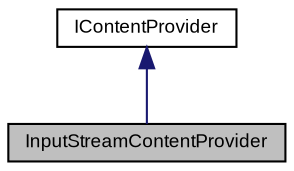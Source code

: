 digraph "InputStreamContentProvider"
{
  bgcolor="transparent";
  edge [fontname="Arial",fontsize="9",labelfontname="Arial",labelfontsize="9"];
  node [fontname="Arial",fontsize="9",shape=record];
  Node1 [label="InputStreamContentProvider",height=0.2,width=0.4,color="black", fillcolor="grey75", style="filled" fontcolor="black"];
  Node2 -> Node1 [dir="back",color="midnightblue",fontsize="9",style="solid",fontname="Arial"];
  Node2 [label="IContentProvider",height=0.2,width=0.4,color="black",URL="$class_v_s_t_g_u_i_1_1_xml_1_1_i_content_provider.html"];
}
